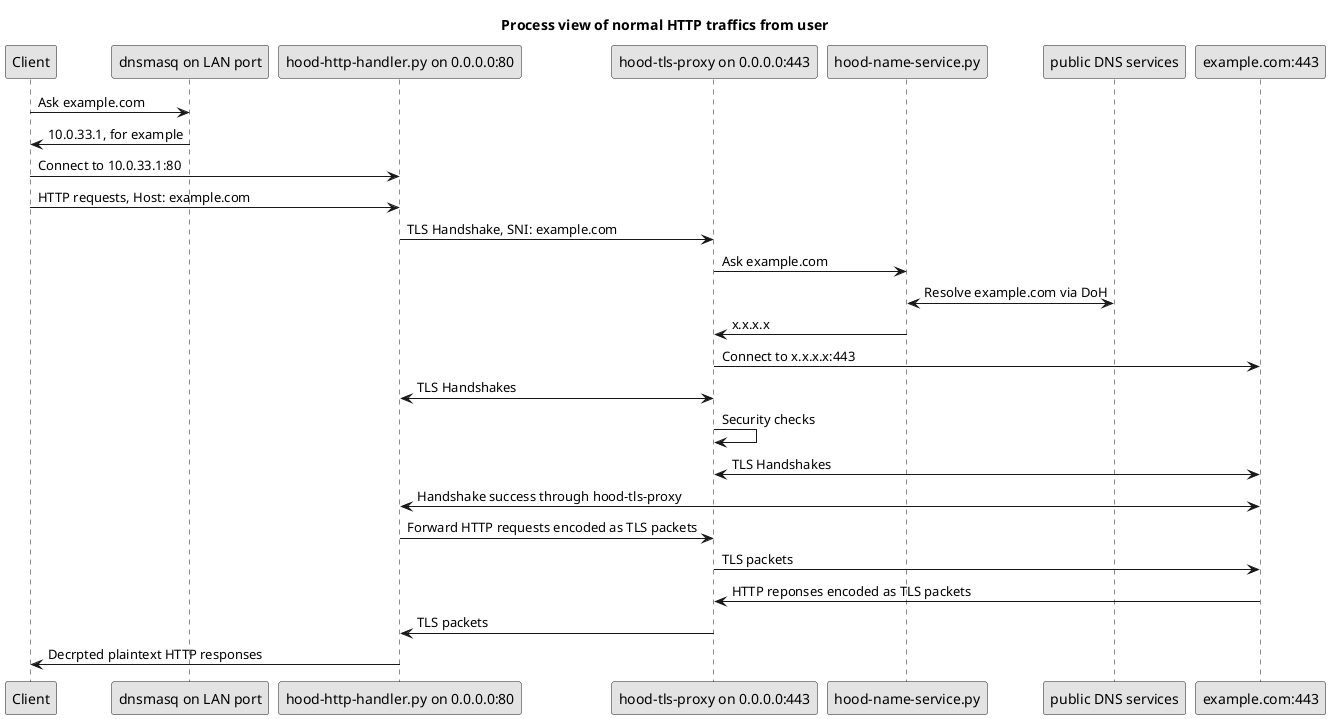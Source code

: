 @startuml

skinparam monochrome true
skinparam shadowing false
skinparam defaultFontName Arial
skinparam componentStyle rectangle

title Process view of normal HTTP traffics from user

participant "Client" as CLIENT
participant "dnsmasq on LAN port" as DNSLAN
participant "hood-http-handler.py on 0.0.0.0:80" as HOODHTTP
participant "hood-tls-proxy on 0.0.0.0:443" as HOODTLS
participant "hood-name-service.py" as HOODNAME
participant "public DNS services" as PUBDNS
participant "example.com:443" as HTTP

CLIENT -> DNSLAN: Ask example.com
DNSLAN -> CLIENT: 10.0.33.1, for example
CLIENT -> HOODHTTP: Connect to 10.0.33.1:80
CLIENT -> HOODHTTP: HTTP requests, Host: example.com
HOODHTTP -> HOODTLS: TLS Handshake, SNI: example.com
HOODTLS -> HOODNAME: Ask example.com
HOODNAME <-> PUBDNS: Resolve example.com via DoH
HOODNAME -> HOODTLS: x.x.x.x
HOODTLS -> HTTP: Connect to x.x.x.x:443
HOODTLS <-> HOODHTTP: TLS Handshakes
HOODTLS -> HOODTLS: Security checks
HOODTLS <-> HTTP: TLS Handshakes
HOODHTTP <-> HTTP: Handshake success through hood-tls-proxy
HOODHTTP -> HOODTLS: Forward HTTP requests encoded as TLS packets
HOODTLS -> HTTP: TLS packets
HTTP -> HOODTLS: HTTP reponses encoded as TLS packets
HOODTLS -> HOODHTTP: TLS packets
HOODHTTP -> CLIENT: Decrpted plaintext HTTP responses


@enduml